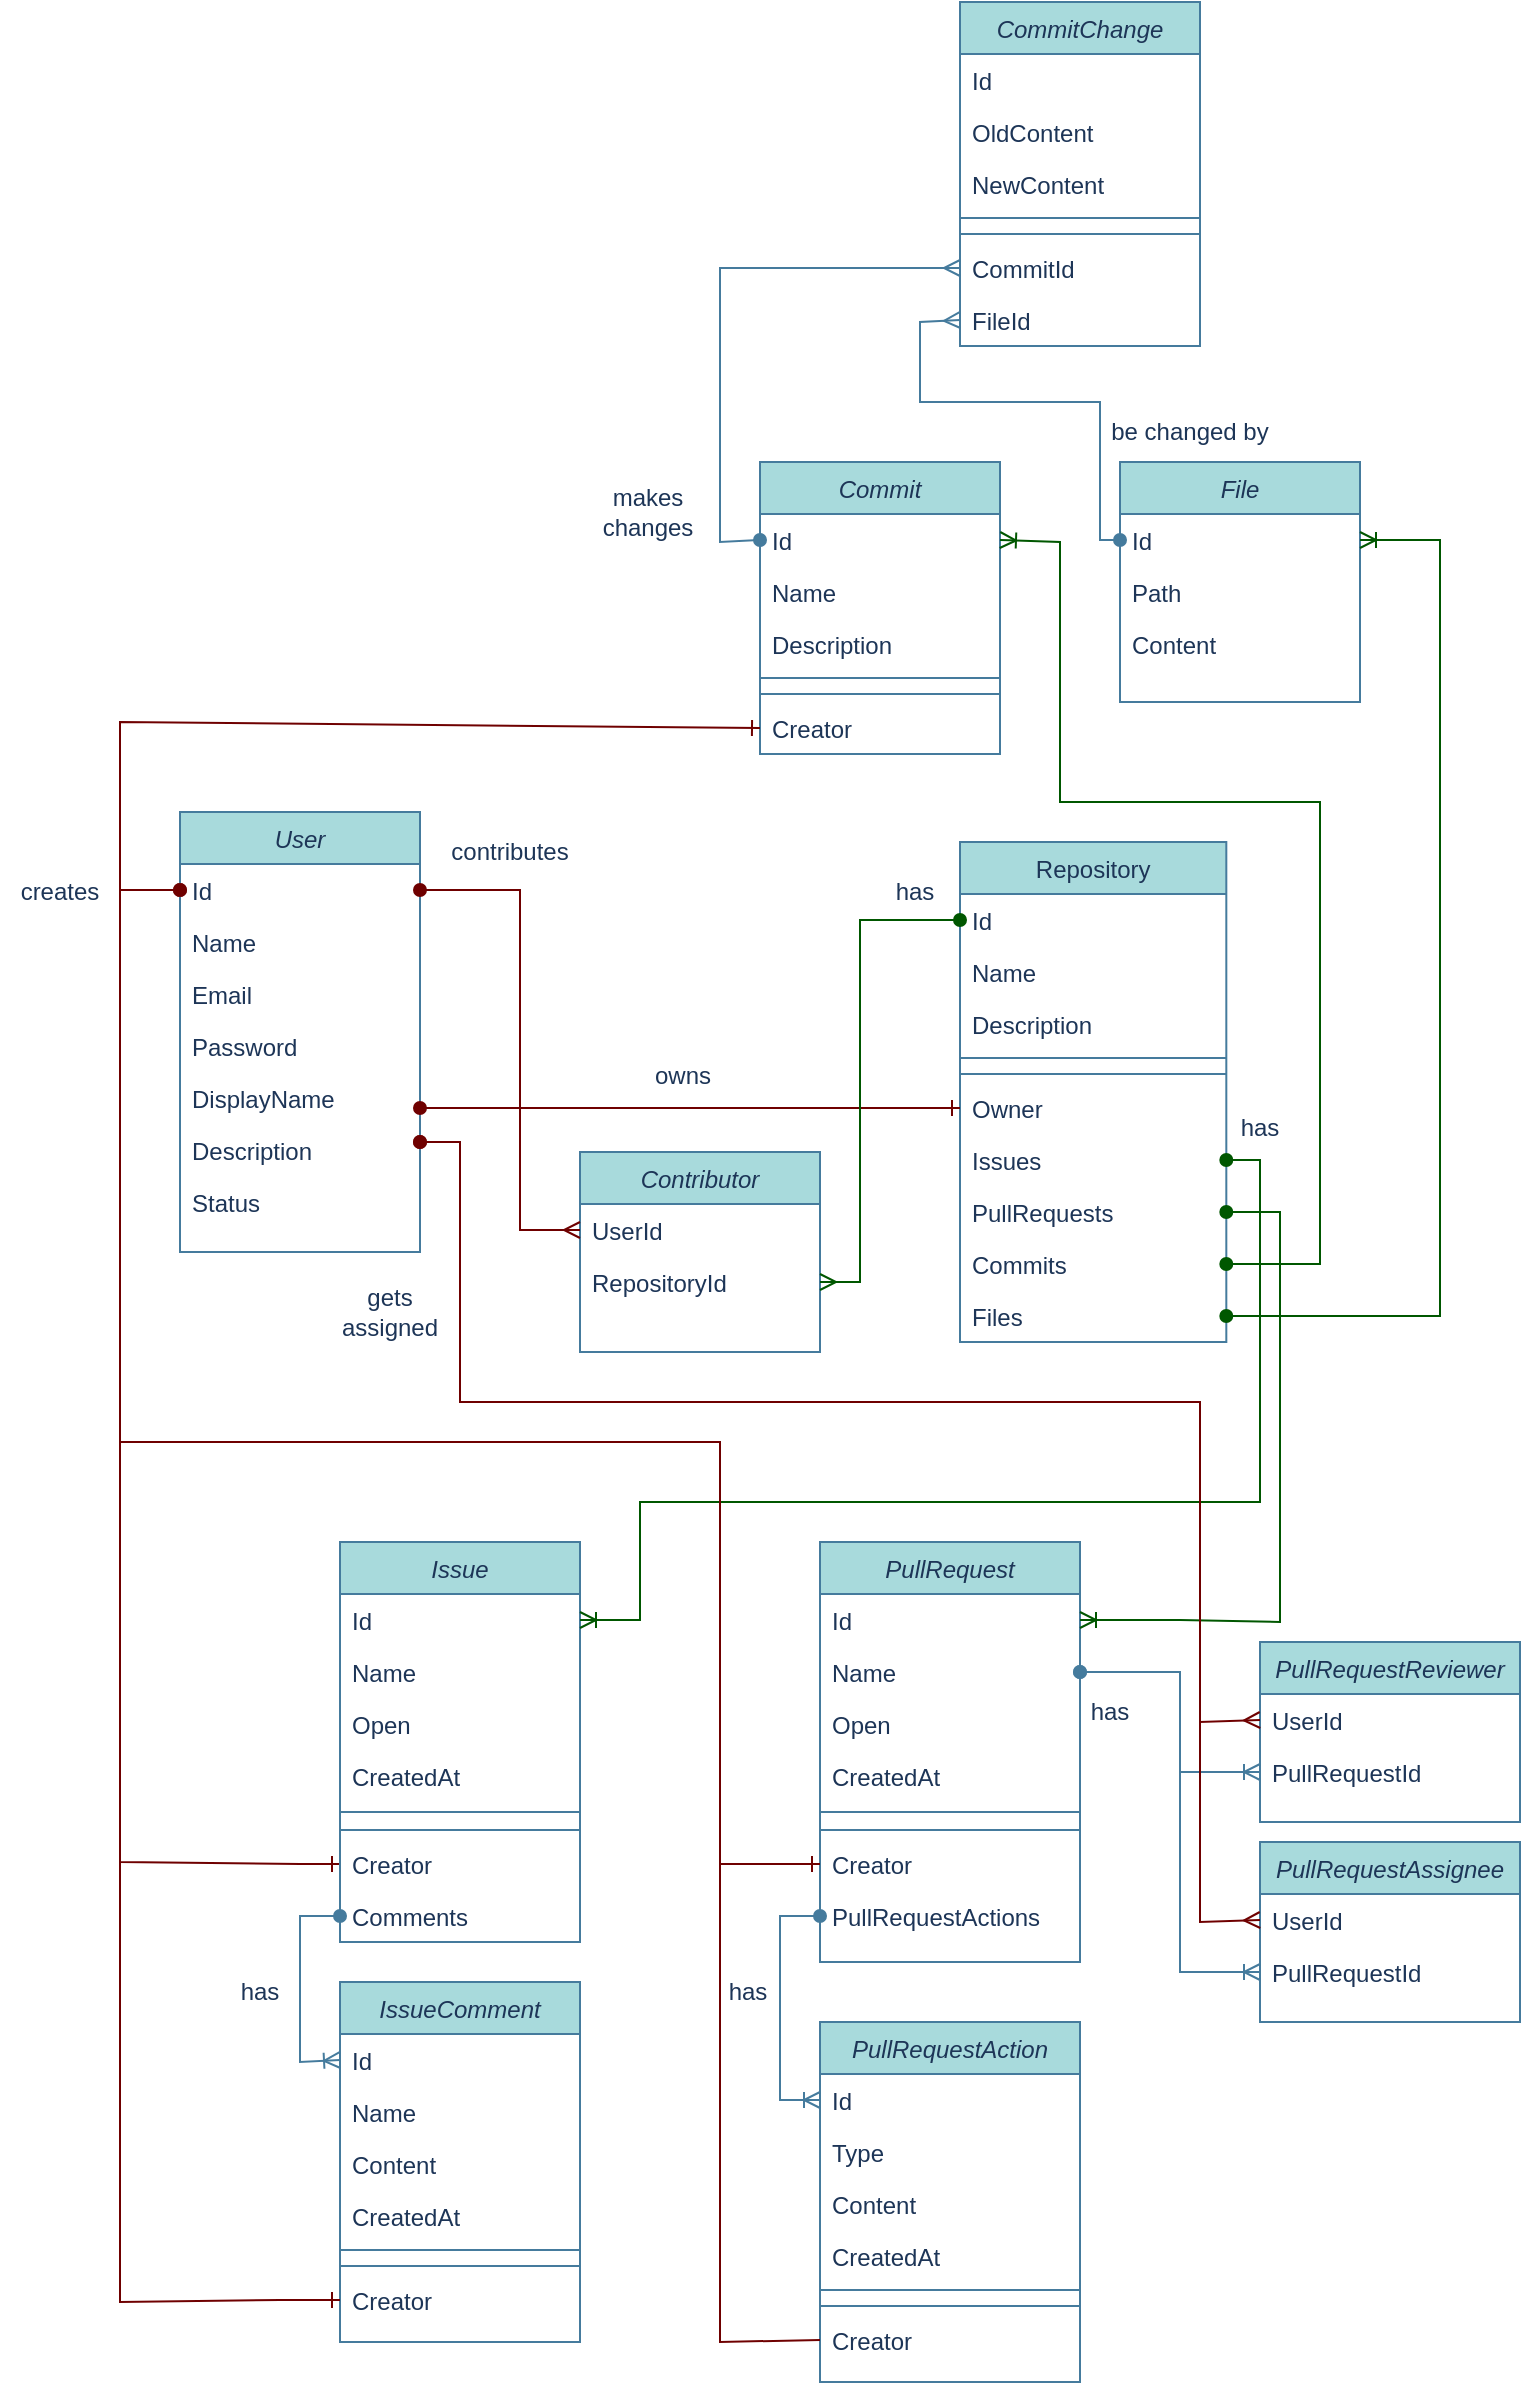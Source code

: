 <mxfile version="28.2.8">
  <diagram id="C5RBs43oDa-KdzZeNtuy" name="Page-1">
    <mxGraphModel grid="1" page="1" gridSize="10" guides="1" tooltips="1" connect="1" arrows="1" fold="1" pageScale="1" pageWidth="827" pageHeight="1169" math="0" shadow="0">
      <root>
        <mxCell id="WIyWlLk6GJQsqaUBKTNV-0" />
        <mxCell id="WIyWlLk6GJQsqaUBKTNV-1" parent="WIyWlLk6GJQsqaUBKTNV-0" />
        <mxCell id="IPH3DyYyY5wZ7ZlxbKDV-101" value="" style="endArrow=oval;html=1;rounded=0;strokeColor=#6F0000;fontColor=#1D3557;fillColor=#a20025;exitX=0;exitY=0.5;exitDx=0;exitDy=0;entryX=0;entryY=0.5;entryDx=0;entryDy=0;startArrow=ERone;startFill=0;endFill=1;" edge="1" parent="WIyWlLk6GJQsqaUBKTNV-1" source="IPH3DyYyY5wZ7ZlxbKDV-65" target="IPH3DyYyY5wZ7ZlxbKDV-20">
          <mxGeometry width="50" height="50" relative="1" as="geometry">
            <mxPoint x="290" y="800" as="sourcePoint" />
            <mxPoint x="340" y="750" as="targetPoint" />
            <Array as="points">
              <mxPoint x="240" y="891" />
              <mxPoint x="150" y="890" />
              <mxPoint x="150" y="404" />
            </Array>
          </mxGeometry>
        </mxCell>
        <mxCell id="zkfFHV4jXpPFQw0GAbJ--0" value="User" style="swimlane;fontStyle=2;align=center;verticalAlign=top;childLayout=stackLayout;horizontal=1;startSize=26;horizontalStack=0;resizeParent=1;resizeLast=0;collapsible=1;marginBottom=0;rounded=0;shadow=0;strokeWidth=1;labelBackgroundColor=none;fillColor=#A8DADC;strokeColor=#457B9D;fontColor=#1D3557;" vertex="1" parent="WIyWlLk6GJQsqaUBKTNV-1">
          <mxGeometry x="180" y="365" width="120" height="220" as="geometry">
            <mxRectangle x="220" y="120" width="160" height="26" as="alternateBounds" />
          </mxGeometry>
        </mxCell>
        <mxCell id="IPH3DyYyY5wZ7ZlxbKDV-20" value="Id" style="text;align=left;verticalAlign=top;spacingLeft=4;spacingRight=4;overflow=hidden;rotatable=0;points=[[0,0.5],[1,0.5]];portConstraint=eastwest;labelBackgroundColor=none;fontColor=#1D3557;" vertex="1" parent="zkfFHV4jXpPFQw0GAbJ--0">
          <mxGeometry y="26" width="120" height="26" as="geometry" />
        </mxCell>
        <mxCell id="zkfFHV4jXpPFQw0GAbJ--1" value="Name" style="text;align=left;verticalAlign=top;spacingLeft=4;spacingRight=4;overflow=hidden;rotatable=0;points=[[0,0.5],[1,0.5]];portConstraint=eastwest;labelBackgroundColor=none;fontColor=#1D3557;" vertex="1" parent="zkfFHV4jXpPFQw0GAbJ--0">
          <mxGeometry y="52" width="120" height="26" as="geometry" />
        </mxCell>
        <mxCell id="zkfFHV4jXpPFQw0GAbJ--2" value="Email" style="text;align=left;verticalAlign=top;spacingLeft=4;spacingRight=4;overflow=hidden;rotatable=0;points=[[0,0.5],[1,0.5]];portConstraint=eastwest;rounded=0;shadow=0;html=0;labelBackgroundColor=none;fontColor=#1D3557;" vertex="1" parent="zkfFHV4jXpPFQw0GAbJ--0">
          <mxGeometry y="78" width="120" height="26" as="geometry" />
        </mxCell>
        <mxCell id="zkfFHV4jXpPFQw0GAbJ--3" value="Password" style="text;align=left;verticalAlign=top;spacingLeft=4;spacingRight=4;overflow=hidden;rotatable=0;points=[[0,0.5],[1,0.5]];portConstraint=eastwest;rounded=0;shadow=0;html=0;labelBackgroundColor=none;fontColor=#1D3557;" vertex="1" parent="zkfFHV4jXpPFQw0GAbJ--0">
          <mxGeometry y="104" width="120" height="26" as="geometry" />
        </mxCell>
        <mxCell id="IPH3DyYyY5wZ7ZlxbKDV-9" value="DisplayName" style="text;align=left;verticalAlign=top;spacingLeft=4;spacingRight=4;overflow=hidden;rotatable=0;points=[[0,0.5],[1,0.5]];portConstraint=eastwest;rounded=0;shadow=0;html=0;labelBackgroundColor=none;fontColor=#1D3557;" vertex="1" parent="zkfFHV4jXpPFQw0GAbJ--0">
          <mxGeometry y="130" width="120" height="26" as="geometry" />
        </mxCell>
        <mxCell id="IPH3DyYyY5wZ7ZlxbKDV-12" value="Description" style="text;align=left;verticalAlign=top;spacingLeft=4;spacingRight=4;overflow=hidden;rotatable=0;points=[[0,0.5],[1,0.5]];portConstraint=eastwest;labelBackgroundColor=none;fontColor=#1D3557;" vertex="1" parent="zkfFHV4jXpPFQw0GAbJ--0">
          <mxGeometry y="156" width="120" height="26" as="geometry" />
        </mxCell>
        <mxCell id="IPH3DyYyY5wZ7ZlxbKDV-11" value="Status" style="text;align=left;verticalAlign=top;spacingLeft=4;spacingRight=4;overflow=hidden;rotatable=0;points=[[0,0.5],[1,0.5]];portConstraint=eastwest;labelBackgroundColor=none;fontColor=#1D3557;" vertex="1" parent="zkfFHV4jXpPFQw0GAbJ--0">
          <mxGeometry y="182" width="120" height="26" as="geometry" />
        </mxCell>
        <mxCell id="zkfFHV4jXpPFQw0GAbJ--17" value="Repository" style="swimlane;fontStyle=0;align=center;verticalAlign=top;childLayout=stackLayout;horizontal=1;startSize=26;horizontalStack=0;resizeParent=1;resizeLast=0;collapsible=1;marginBottom=0;rounded=0;shadow=0;strokeWidth=1;labelBackgroundColor=none;fillColor=#A8DADC;strokeColor=#457B9D;fontColor=#1D3557;" vertex="1" parent="WIyWlLk6GJQsqaUBKTNV-1">
          <mxGeometry x="570" y="380" width="133.16" height="250" as="geometry">
            <mxRectangle x="550" y="140" width="160" height="26" as="alternateBounds" />
          </mxGeometry>
        </mxCell>
        <mxCell id="zkfFHV4jXpPFQw0GAbJ--18" value="Id" style="text;align=left;verticalAlign=top;spacingLeft=4;spacingRight=4;overflow=hidden;rotatable=0;points=[[0,0.5],[1,0.5]];portConstraint=eastwest;labelBackgroundColor=none;fontColor=#1D3557;" vertex="1" parent="zkfFHV4jXpPFQw0GAbJ--17">
          <mxGeometry y="26" width="133.16" height="26" as="geometry" />
        </mxCell>
        <mxCell id="IPH3DyYyY5wZ7ZlxbKDV-104" value="Name" style="text;align=left;verticalAlign=top;spacingLeft=4;spacingRight=4;overflow=hidden;rotatable=0;points=[[0,0.5],[1,0.5]];portConstraint=eastwest;labelBackgroundColor=none;fontColor=#1D3557;" vertex="1" parent="zkfFHV4jXpPFQw0GAbJ--17">
          <mxGeometry y="52" width="133.16" height="26" as="geometry" />
        </mxCell>
        <mxCell id="zkfFHV4jXpPFQw0GAbJ--19" value="Description" style="text;align=left;verticalAlign=top;spacingLeft=4;spacingRight=4;overflow=hidden;rotatable=0;points=[[0,0.5],[1,0.5]];portConstraint=eastwest;rounded=0;shadow=0;html=0;labelBackgroundColor=none;fontColor=#1D3557;" vertex="1" parent="zkfFHV4jXpPFQw0GAbJ--17">
          <mxGeometry y="78" width="133.16" height="26" as="geometry" />
        </mxCell>
        <mxCell id="IPH3DyYyY5wZ7ZlxbKDV-14" value="" style="line;html=1;strokeWidth=1;align=left;verticalAlign=middle;spacingTop=-1;spacingLeft=3;spacingRight=3;rotatable=0;labelPosition=right;points=[];portConstraint=eastwest;labelBackgroundColor=none;fillColor=#A8DADC;strokeColor=#457B9D;fontColor=#1D3557;" vertex="1" parent="zkfFHV4jXpPFQw0GAbJ--17">
          <mxGeometry y="104" width="133.16" height="8" as="geometry" />
        </mxCell>
        <mxCell id="IPH3DyYyY5wZ7ZlxbKDV-15" value="" style="line;html=1;strokeWidth=1;align=left;verticalAlign=middle;spacingTop=-1;spacingLeft=3;spacingRight=3;rotatable=0;labelPosition=right;points=[];portConstraint=eastwest;labelBackgroundColor=none;fillColor=#A8DADC;strokeColor=#457B9D;fontColor=#1D3557;" vertex="1" parent="zkfFHV4jXpPFQw0GAbJ--17">
          <mxGeometry y="112" width="133.16" height="8" as="geometry" />
        </mxCell>
        <mxCell id="IPH3DyYyY5wZ7ZlxbKDV-13" value="Owner" style="text;align=left;verticalAlign=top;spacingLeft=4;spacingRight=4;overflow=hidden;rotatable=0;points=[[0,0.5],[1,0.5]];portConstraint=eastwest;labelBackgroundColor=none;fontColor=#1D3557;" vertex="1" parent="zkfFHV4jXpPFQw0GAbJ--17">
          <mxGeometry y="120" width="133.16" height="26" as="geometry" />
        </mxCell>
        <mxCell id="IPH3DyYyY5wZ7ZlxbKDV-17" value="Issues" style="text;align=left;verticalAlign=top;spacingLeft=4;spacingRight=4;overflow=hidden;rotatable=0;points=[[0,0.5],[1,0.5]];portConstraint=eastwest;labelBackgroundColor=none;fontColor=#1D3557;" vertex="1" parent="zkfFHV4jXpPFQw0GAbJ--17">
          <mxGeometry y="146" width="133.16" height="26" as="geometry" />
        </mxCell>
        <mxCell id="IPH3DyYyY5wZ7ZlxbKDV-18" value="PullRequests" style="text;align=left;verticalAlign=top;spacingLeft=4;spacingRight=4;overflow=hidden;rotatable=0;points=[[0,0.5],[1,0.5]];portConstraint=eastwest;labelBackgroundColor=none;fontColor=#1D3557;" vertex="1" parent="zkfFHV4jXpPFQw0GAbJ--17">
          <mxGeometry y="172" width="133.16" height="26" as="geometry" />
        </mxCell>
        <mxCell id="IPH3DyYyY5wZ7ZlxbKDV-19" value="Commits" style="text;align=left;verticalAlign=top;spacingLeft=4;spacingRight=4;overflow=hidden;rotatable=0;points=[[0,0.5],[1,0.5]];portConstraint=eastwest;labelBackgroundColor=none;fontColor=#1D3557;" vertex="1" parent="zkfFHV4jXpPFQw0GAbJ--17">
          <mxGeometry y="198" width="133.16" height="26" as="geometry" />
        </mxCell>
        <mxCell id="IPH3DyYyY5wZ7ZlxbKDV-21" value="Files" style="text;align=left;verticalAlign=top;spacingLeft=4;spacingRight=4;overflow=hidden;rotatable=0;points=[[0,0.5],[1,0.5]];portConstraint=eastwest;labelBackgroundColor=none;fontColor=#1D3557;" vertex="1" parent="zkfFHV4jXpPFQw0GAbJ--17">
          <mxGeometry y="224" width="133.16" height="26" as="geometry" />
        </mxCell>
        <mxCell id="zkfFHV4jXpPFQw0GAbJ--26" value="" style="endArrow=ERone;shadow=0;strokeWidth=1;rounded=0;curved=0;endFill=0;edgeStyle=elbowEdgeStyle;elbow=vertical;labelBackgroundColor=none;strokeColor=#6F0000;fontColor=default;startArrow=oval;startFill=1;entryX=0;entryY=0.5;entryDx=0;entryDy=0;fillColor=#a20025;" edge="1" parent="WIyWlLk6GJQsqaUBKTNV-1" source="zkfFHV4jXpPFQw0GAbJ--0" target="IPH3DyYyY5wZ7ZlxbKDV-13">
          <mxGeometry x="0.5" y="41" relative="1" as="geometry">
            <mxPoint x="380" y="192" as="sourcePoint" />
            <mxPoint x="540" y="192" as="targetPoint" />
            <mxPoint x="-40" y="32" as="offset" />
          </mxGeometry>
        </mxCell>
        <mxCell id="zkfFHV4jXpPFQw0GAbJ--29" value="owns" style="text;html=1;resizable=0;points=[];;align=center;verticalAlign=middle;labelBackgroundColor=none;rounded=0;shadow=0;strokeWidth=1;fontSize=12;fontColor=#1D3557;" vertex="1" connectable="0" parent="zkfFHV4jXpPFQw0GAbJ--26">
          <mxGeometry x="0.5" y="49" relative="1" as="geometry">
            <mxPoint x="-72" y="33" as="offset" />
          </mxGeometry>
        </mxCell>
        <mxCell id="IPH3DyYyY5wZ7ZlxbKDV-28" value="Commit" style="swimlane;fontStyle=2;align=center;verticalAlign=top;childLayout=stackLayout;horizontal=1;startSize=26;horizontalStack=0;resizeParent=1;resizeLast=0;collapsible=1;marginBottom=0;rounded=0;shadow=0;strokeWidth=1;labelBackgroundColor=none;fillColor=#A8DADC;strokeColor=#457B9D;fontColor=#1D3557;" vertex="1" parent="WIyWlLk6GJQsqaUBKTNV-1">
          <mxGeometry x="470" y="190" width="120" height="146" as="geometry">
            <mxRectangle x="220" y="120" width="160" height="26" as="alternateBounds" />
          </mxGeometry>
        </mxCell>
        <mxCell id="IPH3DyYyY5wZ7ZlxbKDV-29" value="Id" style="text;align=left;verticalAlign=top;spacingLeft=4;spacingRight=4;overflow=hidden;rotatable=0;points=[[0,0.5],[1,0.5]];portConstraint=eastwest;labelBackgroundColor=none;fontColor=#1D3557;" vertex="1" parent="IPH3DyYyY5wZ7ZlxbKDV-28">
          <mxGeometry y="26" width="120" height="26" as="geometry" />
        </mxCell>
        <mxCell id="IPH3DyYyY5wZ7ZlxbKDV-30" value="Name" style="text;align=left;verticalAlign=top;spacingLeft=4;spacingRight=4;overflow=hidden;rotatable=0;points=[[0,0.5],[1,0.5]];portConstraint=eastwest;labelBackgroundColor=none;fontColor=#1D3557;" vertex="1" parent="IPH3DyYyY5wZ7ZlxbKDV-28">
          <mxGeometry y="52" width="120" height="26" as="geometry" />
        </mxCell>
        <mxCell id="IPH3DyYyY5wZ7ZlxbKDV-31" value="Description" style="text;align=left;verticalAlign=top;spacingLeft=4;spacingRight=4;overflow=hidden;rotatable=0;points=[[0,0.5],[1,0.5]];portConstraint=eastwest;rounded=0;shadow=0;html=0;labelBackgroundColor=none;fontColor=#1D3557;" vertex="1" parent="IPH3DyYyY5wZ7ZlxbKDV-28">
          <mxGeometry y="78" width="120" height="26" as="geometry" />
        </mxCell>
        <mxCell id="IPH3DyYyY5wZ7ZlxbKDV-107" value="" style="line;html=1;strokeWidth=1;align=left;verticalAlign=middle;spacingTop=-1;spacingLeft=3;spacingRight=3;rotatable=0;labelPosition=right;points=[];portConstraint=eastwest;labelBackgroundColor=none;fillColor=#A8DADC;strokeColor=#457B9D;fontColor=#1D3557;" vertex="1" parent="IPH3DyYyY5wZ7ZlxbKDV-28">
          <mxGeometry y="104" width="120" height="8" as="geometry" />
        </mxCell>
        <mxCell id="IPH3DyYyY5wZ7ZlxbKDV-108" value="" style="line;html=1;strokeWidth=1;align=left;verticalAlign=middle;spacingTop=-1;spacingLeft=3;spacingRight=3;rotatable=0;labelPosition=right;points=[];portConstraint=eastwest;labelBackgroundColor=none;fillColor=#A8DADC;strokeColor=#457B9D;fontColor=#1D3557;" vertex="1" parent="IPH3DyYyY5wZ7ZlxbKDV-28">
          <mxGeometry y="112" width="120" height="8" as="geometry" />
        </mxCell>
        <mxCell id="IPH3DyYyY5wZ7ZlxbKDV-109" value="Creator" style="text;align=left;verticalAlign=top;spacingLeft=4;spacingRight=4;overflow=hidden;rotatable=0;points=[[0,0.5],[1,0.5]];portConstraint=eastwest;rounded=0;shadow=0;html=0;labelBackgroundColor=none;fontColor=#1D3557;" vertex="1" parent="IPH3DyYyY5wZ7ZlxbKDV-28">
          <mxGeometry y="120" width="120" height="26" as="geometry" />
        </mxCell>
        <mxCell id="IPH3DyYyY5wZ7ZlxbKDV-36" value="File" style="swimlane;fontStyle=2;align=center;verticalAlign=top;childLayout=stackLayout;horizontal=1;startSize=26;horizontalStack=0;resizeParent=1;resizeLast=0;collapsible=1;marginBottom=0;rounded=0;shadow=0;strokeWidth=1;labelBackgroundColor=none;fillColor=#A8DADC;strokeColor=#457B9D;fontColor=#1D3557;" vertex="1" parent="WIyWlLk6GJQsqaUBKTNV-1">
          <mxGeometry x="650" y="190" width="120" height="120" as="geometry">
            <mxRectangle x="220" y="120" width="160" height="26" as="alternateBounds" />
          </mxGeometry>
        </mxCell>
        <mxCell id="IPH3DyYyY5wZ7ZlxbKDV-37" value="Id" style="text;align=left;verticalAlign=top;spacingLeft=4;spacingRight=4;overflow=hidden;rotatable=0;points=[[0,0.5],[1,0.5]];portConstraint=eastwest;labelBackgroundColor=none;fontColor=#1D3557;" vertex="1" parent="IPH3DyYyY5wZ7ZlxbKDV-36">
          <mxGeometry y="26" width="120" height="26" as="geometry" />
        </mxCell>
        <mxCell id="IPH3DyYyY5wZ7ZlxbKDV-38" value="Path" style="text;align=left;verticalAlign=top;spacingLeft=4;spacingRight=4;overflow=hidden;rotatable=0;points=[[0,0.5],[1,0.5]];portConstraint=eastwest;labelBackgroundColor=none;fontColor=#1D3557;" vertex="1" parent="IPH3DyYyY5wZ7ZlxbKDV-36">
          <mxGeometry y="52" width="120" height="26" as="geometry" />
        </mxCell>
        <mxCell id="IPH3DyYyY5wZ7ZlxbKDV-39" value="Content" style="text;align=left;verticalAlign=top;spacingLeft=4;spacingRight=4;overflow=hidden;rotatable=0;points=[[0,0.5],[1,0.5]];portConstraint=eastwest;rounded=0;shadow=0;html=0;labelBackgroundColor=none;fontColor=#1D3557;" vertex="1" parent="IPH3DyYyY5wZ7ZlxbKDV-36">
          <mxGeometry y="78" width="120" height="26" as="geometry" />
        </mxCell>
        <mxCell id="IPH3DyYyY5wZ7ZlxbKDV-41" value="CommitChange" style="swimlane;fontStyle=2;align=center;verticalAlign=top;childLayout=stackLayout;horizontal=1;startSize=26;horizontalStack=0;resizeParent=1;resizeLast=0;collapsible=1;marginBottom=0;rounded=0;shadow=0;strokeWidth=1;labelBackgroundColor=none;fillColor=#A8DADC;strokeColor=#457B9D;fontColor=#1D3557;" vertex="1" parent="WIyWlLk6GJQsqaUBKTNV-1">
          <mxGeometry x="570" y="-40" width="120" height="172" as="geometry">
            <mxRectangle x="220" y="120" width="160" height="26" as="alternateBounds" />
          </mxGeometry>
        </mxCell>
        <mxCell id="IPH3DyYyY5wZ7ZlxbKDV-42" value="Id" style="text;align=left;verticalAlign=top;spacingLeft=4;spacingRight=4;overflow=hidden;rotatable=0;points=[[0,0.5],[1,0.5]];portConstraint=eastwest;labelBackgroundColor=none;fontColor=#1D3557;" vertex="1" parent="IPH3DyYyY5wZ7ZlxbKDV-41">
          <mxGeometry y="26" width="120" height="26" as="geometry" />
        </mxCell>
        <mxCell id="IPH3DyYyY5wZ7ZlxbKDV-43" value="OldContent" style="text;align=left;verticalAlign=top;spacingLeft=4;spacingRight=4;overflow=hidden;rotatable=0;points=[[0,0.5],[1,0.5]];portConstraint=eastwest;labelBackgroundColor=none;fontColor=#1D3557;" vertex="1" parent="IPH3DyYyY5wZ7ZlxbKDV-41">
          <mxGeometry y="52" width="120" height="26" as="geometry" />
        </mxCell>
        <mxCell id="IPH3DyYyY5wZ7ZlxbKDV-44" value="NewContent" style="text;align=left;verticalAlign=top;spacingLeft=4;spacingRight=4;overflow=hidden;rotatable=0;points=[[0,0.5],[1,0.5]];portConstraint=eastwest;rounded=0;shadow=0;html=0;labelBackgroundColor=none;fontColor=#1D3557;" vertex="1" parent="IPH3DyYyY5wZ7ZlxbKDV-41">
          <mxGeometry y="78" width="120" height="26" as="geometry" />
        </mxCell>
        <mxCell id="IPH3DyYyY5wZ7ZlxbKDV-118" value="" style="line;html=1;strokeWidth=1;align=left;verticalAlign=middle;spacingTop=-1;spacingLeft=3;spacingRight=3;rotatable=0;labelPosition=right;points=[];portConstraint=eastwest;labelBackgroundColor=none;fillColor=#A8DADC;strokeColor=#457B9D;fontColor=#1D3557;" vertex="1" parent="IPH3DyYyY5wZ7ZlxbKDV-41">
          <mxGeometry y="104" width="120" height="8" as="geometry" />
        </mxCell>
        <mxCell id="IPH3DyYyY5wZ7ZlxbKDV-119" value="" style="line;html=1;strokeWidth=1;align=left;verticalAlign=middle;spacingTop=-1;spacingLeft=3;spacingRight=3;rotatable=0;labelPosition=right;points=[];portConstraint=eastwest;labelBackgroundColor=none;fillColor=#A8DADC;strokeColor=#457B9D;fontColor=#1D3557;" vertex="1" parent="IPH3DyYyY5wZ7ZlxbKDV-41">
          <mxGeometry y="112" width="120" height="8" as="geometry" />
        </mxCell>
        <mxCell id="IPH3DyYyY5wZ7ZlxbKDV-120" value="CommitId" style="text;align=left;verticalAlign=top;spacingLeft=4;spacingRight=4;overflow=hidden;rotatable=0;points=[[0,0.5],[1,0.5]];portConstraint=eastwest;rounded=0;shadow=0;html=0;labelBackgroundColor=none;fontColor=#1D3557;" vertex="1" parent="IPH3DyYyY5wZ7ZlxbKDV-41">
          <mxGeometry y="120" width="120" height="26" as="geometry" />
        </mxCell>
        <mxCell id="IPH3DyYyY5wZ7ZlxbKDV-122" value="FileId" style="text;align=left;verticalAlign=top;spacingLeft=4;spacingRight=4;overflow=hidden;rotatable=0;points=[[0,0.5],[1,0.5]];portConstraint=eastwest;rounded=0;shadow=0;html=0;labelBackgroundColor=none;fontColor=#1D3557;" vertex="1" parent="IPH3DyYyY5wZ7ZlxbKDV-41">
          <mxGeometry y="146" width="120" height="26" as="geometry" />
        </mxCell>
        <mxCell id="IPH3DyYyY5wZ7ZlxbKDV-45" value="Issue" style="swimlane;fontStyle=2;align=center;verticalAlign=top;childLayout=stackLayout;horizontal=1;startSize=26;horizontalStack=0;resizeParent=1;resizeLast=0;collapsible=1;marginBottom=0;rounded=0;shadow=0;strokeWidth=1;labelBackgroundColor=none;fillColor=#A8DADC;strokeColor=#457B9D;fontColor=#1D3557;" vertex="1" parent="WIyWlLk6GJQsqaUBKTNV-1">
          <mxGeometry x="260" y="730" width="120" height="200" as="geometry">
            <mxRectangle x="220" y="120" width="160" height="26" as="alternateBounds" />
          </mxGeometry>
        </mxCell>
        <mxCell id="IPH3DyYyY5wZ7ZlxbKDV-46" value="Id" style="text;align=left;verticalAlign=top;spacingLeft=4;spacingRight=4;overflow=hidden;rotatable=0;points=[[0,0.5],[1,0.5]];portConstraint=eastwest;labelBackgroundColor=none;fontColor=#1D3557;" vertex="1" parent="IPH3DyYyY5wZ7ZlxbKDV-45">
          <mxGeometry y="26" width="120" height="26" as="geometry" />
        </mxCell>
        <mxCell id="IPH3DyYyY5wZ7ZlxbKDV-47" value="Name" style="text;align=left;verticalAlign=top;spacingLeft=4;spacingRight=4;overflow=hidden;rotatable=0;points=[[0,0.5],[1,0.5]];portConstraint=eastwest;labelBackgroundColor=none;fontColor=#1D3557;" vertex="1" parent="IPH3DyYyY5wZ7ZlxbKDV-45">
          <mxGeometry y="52" width="120" height="26" as="geometry" />
        </mxCell>
        <mxCell id="IPH3DyYyY5wZ7ZlxbKDV-48" value="Open" style="text;align=left;verticalAlign=top;spacingLeft=4;spacingRight=4;overflow=hidden;rotatable=0;points=[[0,0.5],[1,0.5]];portConstraint=eastwest;rounded=0;shadow=0;html=0;labelBackgroundColor=none;fontColor=#1D3557;" vertex="1" parent="IPH3DyYyY5wZ7ZlxbKDV-45">
          <mxGeometry y="78" width="120" height="26" as="geometry" />
        </mxCell>
        <mxCell id="IPH3DyYyY5wZ7ZlxbKDV-50" value="CreatedAt" style="text;align=left;verticalAlign=top;spacingLeft=4;spacingRight=4;overflow=hidden;rotatable=0;points=[[0,0.5],[1,0.5]];portConstraint=eastwest;rounded=0;shadow=0;html=0;labelBackgroundColor=none;fontColor=#1D3557;" vertex="1" parent="IPH3DyYyY5wZ7ZlxbKDV-45">
          <mxGeometry y="104" width="120" height="26" as="geometry" />
        </mxCell>
        <mxCell id="IPH3DyYyY5wZ7ZlxbKDV-63" value="" style="line;html=1;strokeWidth=1;align=left;verticalAlign=middle;spacingTop=-1;spacingLeft=3;spacingRight=3;rotatable=0;labelPosition=right;points=[];portConstraint=eastwest;labelBackgroundColor=none;fillColor=#A8DADC;strokeColor=#457B9D;fontColor=#1D3557;" vertex="1" parent="IPH3DyYyY5wZ7ZlxbKDV-45">
          <mxGeometry y="130" width="120" height="10" as="geometry" />
        </mxCell>
        <mxCell id="IPH3DyYyY5wZ7ZlxbKDV-64" value="" style="line;html=1;strokeWidth=1;align=left;verticalAlign=middle;spacingTop=-1;spacingLeft=3;spacingRight=3;rotatable=0;labelPosition=right;points=[];portConstraint=eastwest;labelBackgroundColor=none;fillColor=#A8DADC;strokeColor=#457B9D;fontColor=#1D3557;" vertex="1" parent="IPH3DyYyY5wZ7ZlxbKDV-45">
          <mxGeometry y="140" width="120" height="8" as="geometry" />
        </mxCell>
        <mxCell id="IPH3DyYyY5wZ7ZlxbKDV-65" value="Creator" style="text;align=left;verticalAlign=top;spacingLeft=4;spacingRight=4;overflow=hidden;rotatable=0;points=[[0,0.5],[1,0.5]];portConstraint=eastwest;rounded=0;shadow=0;html=0;labelBackgroundColor=none;fontColor=#1D3557;" vertex="1" parent="IPH3DyYyY5wZ7ZlxbKDV-45">
          <mxGeometry y="148" width="120" height="26" as="geometry" />
        </mxCell>
        <mxCell id="IPH3DyYyY5wZ7ZlxbKDV-99" value="Comments" style="text;align=left;verticalAlign=top;spacingLeft=4;spacingRight=4;overflow=hidden;rotatable=0;points=[[0,0.5],[1,0.5]];portConstraint=eastwest;rounded=0;shadow=0;html=0;labelBackgroundColor=none;fontColor=#1D3557;" vertex="1" parent="IPH3DyYyY5wZ7ZlxbKDV-45">
          <mxGeometry y="174" width="120" height="26" as="geometry" />
        </mxCell>
        <mxCell id="IPH3DyYyY5wZ7ZlxbKDV-51" value="IssueComment" style="swimlane;fontStyle=2;align=center;verticalAlign=top;childLayout=stackLayout;horizontal=1;startSize=26;horizontalStack=0;resizeParent=1;resizeLast=0;collapsible=1;marginBottom=0;rounded=0;shadow=0;strokeWidth=1;labelBackgroundColor=none;fillColor=#A8DADC;strokeColor=#457B9D;fontColor=#1D3557;" vertex="1" parent="WIyWlLk6GJQsqaUBKTNV-1">
          <mxGeometry x="260" y="950" width="120" height="180" as="geometry">
            <mxRectangle x="220" y="120" width="160" height="26" as="alternateBounds" />
          </mxGeometry>
        </mxCell>
        <mxCell id="IPH3DyYyY5wZ7ZlxbKDV-52" value="Id" style="text;align=left;verticalAlign=top;spacingLeft=4;spacingRight=4;overflow=hidden;rotatable=0;points=[[0,0.5],[1,0.5]];portConstraint=eastwest;labelBackgroundColor=none;fontColor=#1D3557;" vertex="1" parent="IPH3DyYyY5wZ7ZlxbKDV-51">
          <mxGeometry y="26" width="120" height="26" as="geometry" />
        </mxCell>
        <mxCell id="IPH3DyYyY5wZ7ZlxbKDV-53" value="Name" style="text;align=left;verticalAlign=top;spacingLeft=4;spacingRight=4;overflow=hidden;rotatable=0;points=[[0,0.5],[1,0.5]];portConstraint=eastwest;labelBackgroundColor=none;fontColor=#1D3557;" vertex="1" parent="IPH3DyYyY5wZ7ZlxbKDV-51">
          <mxGeometry y="52" width="120" height="26" as="geometry" />
        </mxCell>
        <mxCell id="IPH3DyYyY5wZ7ZlxbKDV-54" value="Content" style="text;align=left;verticalAlign=top;spacingLeft=4;spacingRight=4;overflow=hidden;rotatable=0;points=[[0,0.5],[1,0.5]];portConstraint=eastwest;rounded=0;shadow=0;html=0;labelBackgroundColor=none;fontColor=#1D3557;" vertex="1" parent="IPH3DyYyY5wZ7ZlxbKDV-51">
          <mxGeometry y="78" width="120" height="26" as="geometry" />
        </mxCell>
        <mxCell id="IPH3DyYyY5wZ7ZlxbKDV-55" value="CreatedAt" style="text;align=left;verticalAlign=top;spacingLeft=4;spacingRight=4;overflow=hidden;rotatable=0;points=[[0,0.5],[1,0.5]];portConstraint=eastwest;rounded=0;shadow=0;html=0;labelBackgroundColor=none;fontColor=#1D3557;" vertex="1" parent="IPH3DyYyY5wZ7ZlxbKDV-51">
          <mxGeometry y="104" width="120" height="26" as="geometry" />
        </mxCell>
        <mxCell id="IPH3DyYyY5wZ7ZlxbKDV-61" value="" style="line;html=1;strokeWidth=1;align=left;verticalAlign=middle;spacingTop=-1;spacingLeft=3;spacingRight=3;rotatable=0;labelPosition=right;points=[];portConstraint=eastwest;labelBackgroundColor=none;fillColor=#A8DADC;strokeColor=#457B9D;fontColor=#1D3557;" vertex="1" parent="IPH3DyYyY5wZ7ZlxbKDV-51">
          <mxGeometry y="130" width="120" height="8" as="geometry" />
        </mxCell>
        <mxCell id="IPH3DyYyY5wZ7ZlxbKDV-62" value="" style="line;html=1;strokeWidth=1;align=left;verticalAlign=middle;spacingTop=-1;spacingLeft=3;spacingRight=3;rotatable=0;labelPosition=right;points=[];portConstraint=eastwest;labelBackgroundColor=none;fillColor=#A8DADC;strokeColor=#457B9D;fontColor=#1D3557;" vertex="1" parent="IPH3DyYyY5wZ7ZlxbKDV-51">
          <mxGeometry y="138" width="120" height="8" as="geometry" />
        </mxCell>
        <mxCell id="IPH3DyYyY5wZ7ZlxbKDV-60" value="Creator" style="text;align=left;verticalAlign=top;spacingLeft=4;spacingRight=4;overflow=hidden;rotatable=0;points=[[0,0.5],[1,0.5]];portConstraint=eastwest;rounded=0;shadow=0;html=0;labelBackgroundColor=none;fontColor=#1D3557;" vertex="1" parent="IPH3DyYyY5wZ7ZlxbKDV-51">
          <mxGeometry y="146" width="120" height="26" as="geometry" />
        </mxCell>
        <mxCell id="IPH3DyYyY5wZ7ZlxbKDV-67" value="PullRequest" style="swimlane;fontStyle=2;align=center;verticalAlign=top;childLayout=stackLayout;horizontal=1;startSize=26;horizontalStack=0;resizeParent=1;resizeLast=0;collapsible=1;marginBottom=0;rounded=0;shadow=0;strokeWidth=1;labelBackgroundColor=none;fillColor=#A8DADC;strokeColor=#457B9D;fontColor=#1D3557;" vertex="1" parent="WIyWlLk6GJQsqaUBKTNV-1">
          <mxGeometry x="500" y="730" width="130" height="210" as="geometry">
            <mxRectangle x="220" y="120" width="160" height="26" as="alternateBounds" />
          </mxGeometry>
        </mxCell>
        <mxCell id="IPH3DyYyY5wZ7ZlxbKDV-68" value="Id" style="text;align=left;verticalAlign=top;spacingLeft=4;spacingRight=4;overflow=hidden;rotatable=0;points=[[0,0.5],[1,0.5]];portConstraint=eastwest;labelBackgroundColor=none;fontColor=#1D3557;" vertex="1" parent="IPH3DyYyY5wZ7ZlxbKDV-67">
          <mxGeometry y="26" width="130" height="26" as="geometry" />
        </mxCell>
        <mxCell id="IPH3DyYyY5wZ7ZlxbKDV-69" value="Name" style="text;align=left;verticalAlign=top;spacingLeft=4;spacingRight=4;overflow=hidden;rotatable=0;points=[[0,0.5],[1,0.5]];portConstraint=eastwest;labelBackgroundColor=none;fontColor=#1D3557;" vertex="1" parent="IPH3DyYyY5wZ7ZlxbKDV-67">
          <mxGeometry y="52" width="130" height="26" as="geometry" />
        </mxCell>
        <mxCell id="IPH3DyYyY5wZ7ZlxbKDV-70" value="Open" style="text;align=left;verticalAlign=top;spacingLeft=4;spacingRight=4;overflow=hidden;rotatable=0;points=[[0,0.5],[1,0.5]];portConstraint=eastwest;rounded=0;shadow=0;html=0;labelBackgroundColor=none;fontColor=#1D3557;" vertex="1" parent="IPH3DyYyY5wZ7ZlxbKDV-67">
          <mxGeometry y="78" width="130" height="26" as="geometry" />
        </mxCell>
        <mxCell id="IPH3DyYyY5wZ7ZlxbKDV-71" value="CreatedAt" style="text;align=left;verticalAlign=top;spacingLeft=4;spacingRight=4;overflow=hidden;rotatable=0;points=[[0,0.5],[1,0.5]];portConstraint=eastwest;rounded=0;shadow=0;html=0;labelBackgroundColor=none;fontColor=#1D3557;" vertex="1" parent="IPH3DyYyY5wZ7ZlxbKDV-67">
          <mxGeometry y="104" width="130" height="26" as="geometry" />
        </mxCell>
        <mxCell id="IPH3DyYyY5wZ7ZlxbKDV-72" value="" style="line;html=1;strokeWidth=1;align=left;verticalAlign=middle;spacingTop=-1;spacingLeft=3;spacingRight=3;rotatable=0;labelPosition=right;points=[];portConstraint=eastwest;labelBackgroundColor=none;fillColor=#A8DADC;strokeColor=#457B9D;fontColor=#1D3557;" vertex="1" parent="IPH3DyYyY5wZ7ZlxbKDV-67">
          <mxGeometry y="130" width="130" height="10" as="geometry" />
        </mxCell>
        <mxCell id="IPH3DyYyY5wZ7ZlxbKDV-73" value="" style="line;html=1;strokeWidth=1;align=left;verticalAlign=middle;spacingTop=-1;spacingLeft=3;spacingRight=3;rotatable=0;labelPosition=right;points=[];portConstraint=eastwest;labelBackgroundColor=none;fillColor=#A8DADC;strokeColor=#457B9D;fontColor=#1D3557;" vertex="1" parent="IPH3DyYyY5wZ7ZlxbKDV-67">
          <mxGeometry y="140" width="130" height="8" as="geometry" />
        </mxCell>
        <mxCell id="IPH3DyYyY5wZ7ZlxbKDV-74" value="Creator" style="text;align=left;verticalAlign=top;spacingLeft=4;spacingRight=4;overflow=hidden;rotatable=0;points=[[0,0.5],[1,0.5]];portConstraint=eastwest;rounded=0;shadow=0;html=0;labelBackgroundColor=none;fontColor=#1D3557;" vertex="1" parent="IPH3DyYyY5wZ7ZlxbKDV-67">
          <mxGeometry y="148" width="130" height="26" as="geometry" />
        </mxCell>
        <mxCell id="IPH3DyYyY5wZ7ZlxbKDV-75" value="PullRequestActions&#xa;" style="text;align=left;verticalAlign=top;spacingLeft=4;spacingRight=4;overflow=hidden;rotatable=0;points=[[0,0.5],[1,0.5]];portConstraint=eastwest;rounded=0;shadow=0;html=0;labelBackgroundColor=none;fontColor=#1D3557;" vertex="1" parent="IPH3DyYyY5wZ7ZlxbKDV-67">
          <mxGeometry y="174" width="130" height="26" as="geometry" />
        </mxCell>
        <mxCell id="IPH3DyYyY5wZ7ZlxbKDV-79" value="PullRequestAction" style="swimlane;fontStyle=2;align=center;verticalAlign=top;childLayout=stackLayout;horizontal=1;startSize=26;horizontalStack=0;resizeParent=1;resizeLast=0;collapsible=1;marginBottom=0;rounded=0;shadow=0;strokeWidth=1;labelBackgroundColor=none;fillColor=#A8DADC;strokeColor=#457B9D;fontColor=#1D3557;" vertex="1" parent="WIyWlLk6GJQsqaUBKTNV-1">
          <mxGeometry x="500" y="970" width="130" height="180" as="geometry">
            <mxRectangle x="220" y="120" width="160" height="26" as="alternateBounds" />
          </mxGeometry>
        </mxCell>
        <mxCell id="IPH3DyYyY5wZ7ZlxbKDV-80" value="Id" style="text;align=left;verticalAlign=top;spacingLeft=4;spacingRight=4;overflow=hidden;rotatable=0;points=[[0,0.5],[1,0.5]];portConstraint=eastwest;labelBackgroundColor=none;fontColor=#1D3557;" vertex="1" parent="IPH3DyYyY5wZ7ZlxbKDV-79">
          <mxGeometry y="26" width="130" height="26" as="geometry" />
        </mxCell>
        <mxCell id="IPH3DyYyY5wZ7ZlxbKDV-81" value="Type" style="text;align=left;verticalAlign=top;spacingLeft=4;spacingRight=4;overflow=hidden;rotatable=0;points=[[0,0.5],[1,0.5]];portConstraint=eastwest;labelBackgroundColor=none;fontColor=#1D3557;" vertex="1" parent="IPH3DyYyY5wZ7ZlxbKDV-79">
          <mxGeometry y="52" width="130" height="26" as="geometry" />
        </mxCell>
        <mxCell id="IPH3DyYyY5wZ7ZlxbKDV-82" value="Content" style="text;align=left;verticalAlign=top;spacingLeft=4;spacingRight=4;overflow=hidden;rotatable=0;points=[[0,0.5],[1,0.5]];portConstraint=eastwest;rounded=0;shadow=0;html=0;labelBackgroundColor=none;fontColor=#1D3557;" vertex="1" parent="IPH3DyYyY5wZ7ZlxbKDV-79">
          <mxGeometry y="78" width="130" height="26" as="geometry" />
        </mxCell>
        <mxCell id="IPH3DyYyY5wZ7ZlxbKDV-83" value="CreatedAt" style="text;align=left;verticalAlign=top;spacingLeft=4;spacingRight=4;overflow=hidden;rotatable=0;points=[[0,0.5],[1,0.5]];portConstraint=eastwest;rounded=0;shadow=0;html=0;labelBackgroundColor=none;fontColor=#1D3557;" vertex="1" parent="IPH3DyYyY5wZ7ZlxbKDV-79">
          <mxGeometry y="104" width="130" height="26" as="geometry" />
        </mxCell>
        <mxCell id="IPH3DyYyY5wZ7ZlxbKDV-84" value="" style="line;html=1;strokeWidth=1;align=left;verticalAlign=middle;spacingTop=-1;spacingLeft=3;spacingRight=3;rotatable=0;labelPosition=right;points=[];portConstraint=eastwest;labelBackgroundColor=none;fillColor=#A8DADC;strokeColor=#457B9D;fontColor=#1D3557;" vertex="1" parent="IPH3DyYyY5wZ7ZlxbKDV-79">
          <mxGeometry y="130" width="130" height="8" as="geometry" />
        </mxCell>
        <mxCell id="IPH3DyYyY5wZ7ZlxbKDV-85" value="" style="line;html=1;strokeWidth=1;align=left;verticalAlign=middle;spacingTop=-1;spacingLeft=3;spacingRight=3;rotatable=0;labelPosition=right;points=[];portConstraint=eastwest;labelBackgroundColor=none;fillColor=#A8DADC;strokeColor=#457B9D;fontColor=#1D3557;" vertex="1" parent="IPH3DyYyY5wZ7ZlxbKDV-79">
          <mxGeometry y="138" width="130" height="8" as="geometry" />
        </mxCell>
        <mxCell id="IPH3DyYyY5wZ7ZlxbKDV-86" value="Creator" style="text;align=left;verticalAlign=top;spacingLeft=4;spacingRight=4;overflow=hidden;rotatable=0;points=[[0,0.5],[1,0.5]];portConstraint=eastwest;rounded=0;shadow=0;html=0;labelBackgroundColor=none;fontColor=#1D3557;" vertex="1" parent="IPH3DyYyY5wZ7ZlxbKDV-79">
          <mxGeometry y="146" width="130" height="26" as="geometry" />
        </mxCell>
        <mxCell id="IPH3DyYyY5wZ7ZlxbKDV-87" value="Contributor" style="swimlane;fontStyle=2;align=center;verticalAlign=top;childLayout=stackLayout;horizontal=1;startSize=26;horizontalStack=0;resizeParent=1;resizeLast=0;collapsible=1;marginBottom=0;rounded=0;shadow=0;strokeWidth=1;labelBackgroundColor=none;fillColor=#A8DADC;strokeColor=#457B9D;fontColor=#1D3557;" vertex="1" parent="WIyWlLk6GJQsqaUBKTNV-1">
          <mxGeometry x="380" y="535" width="120" height="100" as="geometry">
            <mxRectangle x="220" y="120" width="160" height="26" as="alternateBounds" />
          </mxGeometry>
        </mxCell>
        <mxCell id="IPH3DyYyY5wZ7ZlxbKDV-88" value="UserId" style="text;align=left;verticalAlign=top;spacingLeft=4;spacingRight=4;overflow=hidden;rotatable=0;points=[[0,0.5],[1,0.5]];portConstraint=eastwest;labelBackgroundColor=none;fontColor=#1D3557;" vertex="1" parent="IPH3DyYyY5wZ7ZlxbKDV-87">
          <mxGeometry y="26" width="120" height="26" as="geometry" />
        </mxCell>
        <mxCell id="IPH3DyYyY5wZ7ZlxbKDV-89" value="RepositoryId" style="text;align=left;verticalAlign=top;spacingLeft=4;spacingRight=4;overflow=hidden;rotatable=0;points=[[0,0.5],[1,0.5]];portConstraint=eastwest;labelBackgroundColor=none;fontColor=#1D3557;" vertex="1" parent="IPH3DyYyY5wZ7ZlxbKDV-87">
          <mxGeometry y="52" width="120" height="26" as="geometry" />
        </mxCell>
        <mxCell id="IPH3DyYyY5wZ7ZlxbKDV-95" value="" style="endArrow=oval;html=1;rounded=0;strokeColor=#005700;fontColor=#1D3557;fillColor=#008a00;entryX=0;entryY=0.5;entryDx=0;entryDy=0;exitX=1;exitY=0.5;exitDx=0;exitDy=0;startArrow=ERmany;startFill=0;endFill=1;" edge="1" parent="WIyWlLk6GJQsqaUBKTNV-1" source="IPH3DyYyY5wZ7ZlxbKDV-89" target="zkfFHV4jXpPFQw0GAbJ--18">
          <mxGeometry width="50" height="50" relative="1" as="geometry">
            <mxPoint x="490" y="600" as="sourcePoint" />
            <mxPoint x="570" y="498" as="targetPoint" />
            <Array as="points">
              <mxPoint x="520" y="600" />
              <mxPoint x="520" y="419" />
            </Array>
          </mxGeometry>
        </mxCell>
        <mxCell id="IPH3DyYyY5wZ7ZlxbKDV-96" value="" style="endArrow=oval;html=1;rounded=0;strokeColor=#6F0000;fontColor=#1D3557;fillColor=#a20025;exitX=0;exitY=0.5;exitDx=0;exitDy=0;entryX=1;entryY=0.5;entryDx=0;entryDy=0;startArrow=ERmany;startFill=0;endFill=1;" edge="1" parent="WIyWlLk6GJQsqaUBKTNV-1" source="IPH3DyYyY5wZ7ZlxbKDV-88" target="IPH3DyYyY5wZ7ZlxbKDV-20">
          <mxGeometry width="50" height="50" relative="1" as="geometry">
            <mxPoint x="720" y="470" as="sourcePoint" />
            <mxPoint x="770" y="420" as="targetPoint" />
            <Array as="points">
              <mxPoint x="350" y="574" />
              <mxPoint x="350" y="404" />
            </Array>
          </mxGeometry>
        </mxCell>
        <mxCell id="IPH3DyYyY5wZ7ZlxbKDV-98" value="" style="endArrow=oval;html=1;rounded=0;strokeColor=#457B9D;fontColor=#1D3557;fillColor=#A8DADC;exitX=0;exitY=0.5;exitDx=0;exitDy=0;startArrow=ERoneToMany;startFill=0;endFill=1;entryX=0;entryY=0.5;entryDx=0;entryDy=0;" edge="1" parent="WIyWlLk6GJQsqaUBKTNV-1" source="IPH3DyYyY5wZ7ZlxbKDV-52" target="IPH3DyYyY5wZ7ZlxbKDV-99">
          <mxGeometry width="50" height="50" relative="1" as="geometry">
            <mxPoint x="430" y="950" as="sourcePoint" />
            <mxPoint x="227" y="832" as="targetPoint" />
            <Array as="points">
              <mxPoint x="240" y="990" />
              <mxPoint x="240" y="917" />
            </Array>
          </mxGeometry>
        </mxCell>
        <mxCell id="IPH3DyYyY5wZ7ZlxbKDV-102" value="" style="endArrow=oval;html=1;rounded=0;strokeColor=#6F0000;fontColor=#1D3557;fillColor=#a20025;exitX=0;exitY=0.5;exitDx=0;exitDy=0;startArrow=ERone;startFill=0;endFill=1;entryX=0;entryY=0.5;entryDx=0;entryDy=0;" edge="1" parent="WIyWlLk6GJQsqaUBKTNV-1" source="IPH3DyYyY5wZ7ZlxbKDV-60" target="IPH3DyYyY5wZ7ZlxbKDV-20">
          <mxGeometry width="50" height="50" relative="1" as="geometry">
            <mxPoint x="210" y="976" as="sourcePoint" />
            <mxPoint x="250" y="590" as="targetPoint" />
            <Array as="points">
              <mxPoint x="230" y="1109" />
              <mxPoint x="150" y="1110" />
              <mxPoint x="150" y="404" />
            </Array>
          </mxGeometry>
        </mxCell>
        <mxCell id="IPH3DyYyY5wZ7ZlxbKDV-114" value="" style="endArrow=ERoneToMany;html=1;rounded=0;strokeColor=#005700;fontColor=#1D3557;fillColor=#008a00;exitX=1;exitY=0.5;exitDx=0;exitDy=0;entryX=1;entryY=0.5;entryDx=0;entryDy=0;endFill=0;startArrow=oval;startFill=1;" edge="1" parent="WIyWlLk6GJQsqaUBKTNV-1" source="IPH3DyYyY5wZ7ZlxbKDV-21" target="IPH3DyYyY5wZ7ZlxbKDV-37">
          <mxGeometry width="50" height="50" relative="1" as="geometry">
            <mxPoint x="550" y="430" as="sourcePoint" />
            <mxPoint x="600" y="380" as="targetPoint" />
            <Array as="points">
              <mxPoint x="810" y="617" />
              <mxPoint x="810" y="229" />
            </Array>
          </mxGeometry>
        </mxCell>
        <mxCell id="IPH3DyYyY5wZ7ZlxbKDV-115" value="" style="endArrow=ERoneToMany;html=1;rounded=0;strokeColor=#005700;fontColor=#1D3557;fillColor=#008a00;exitX=1;exitY=0.5;exitDx=0;exitDy=0;entryX=1;entryY=0.5;entryDx=0;entryDy=0;endFill=0;startArrow=oval;startFill=1;" edge="1" parent="WIyWlLk6GJQsqaUBKTNV-1" source="IPH3DyYyY5wZ7ZlxbKDV-19" target="IPH3DyYyY5wZ7ZlxbKDV-29">
          <mxGeometry width="50" height="50" relative="1" as="geometry">
            <mxPoint x="770" y="988" as="sourcePoint" />
            <mxPoint x="837" y="600" as="targetPoint" />
            <Array as="points">
              <mxPoint x="750" y="591" />
              <mxPoint x="750" y="360" />
              <mxPoint x="620" y="360" />
              <mxPoint x="620" y="230" />
            </Array>
          </mxGeometry>
        </mxCell>
        <mxCell id="IPH3DyYyY5wZ7ZlxbKDV-116" value="" style="endArrow=ERoneToMany;html=1;rounded=0;strokeColor=#005700;fontColor=#1D3557;fillColor=#008a00;exitX=1;exitY=0.5;exitDx=0;exitDy=0;entryX=1;entryY=0.5;entryDx=0;entryDy=0;endFill=0;startArrow=oval;startFill=1;" edge="1" parent="WIyWlLk6GJQsqaUBKTNV-1" source="IPH3DyYyY5wZ7ZlxbKDV-18" target="IPH3DyYyY5wZ7ZlxbKDV-68">
          <mxGeometry width="50" height="50" relative="1" as="geometry">
            <mxPoint x="843" y="1042" as="sourcePoint" />
            <mxPoint x="730" y="680" as="targetPoint" />
            <Array as="points">
              <mxPoint x="730" y="565" />
              <mxPoint x="730" y="680" />
              <mxPoint x="730" y="770" />
              <mxPoint x="680" y="769" />
            </Array>
          </mxGeometry>
        </mxCell>
        <mxCell id="IPH3DyYyY5wZ7ZlxbKDV-117" value="" style="endArrow=ERoneToMany;html=1;rounded=0;strokeColor=#005700;fontColor=#1D3557;fillColor=#008a00;exitX=1;exitY=0.5;exitDx=0;exitDy=0;entryX=1;entryY=0.5;entryDx=0;entryDy=0;endFill=0;startArrow=oval;startFill=1;" edge="1" parent="WIyWlLk6GJQsqaUBKTNV-1" source="IPH3DyYyY5wZ7ZlxbKDV-17" target="IPH3DyYyY5wZ7ZlxbKDV-46">
          <mxGeometry width="50" height="50" relative="1" as="geometry">
            <mxPoint x="700" y="690" as="sourcePoint" />
            <mxPoint x="720" y="700" as="targetPoint" />
            <Array as="points">
              <mxPoint x="720" y="539" />
              <mxPoint x="720" y="710" />
              <mxPoint x="410" y="710" />
              <mxPoint x="410" y="769" />
            </Array>
          </mxGeometry>
        </mxCell>
        <mxCell id="IPH3DyYyY5wZ7ZlxbKDV-121" value="" style="endArrow=ERone;html=1;rounded=0;strokeColor=#6F0000;fontColor=#1D3557;fillColor=#a20025;exitX=0;exitY=0.5;exitDx=0;exitDy=0;entryX=0;entryY=0.5;entryDx=0;entryDy=0;endFill=0;" edge="1" parent="WIyWlLk6GJQsqaUBKTNV-1" source="IPH3DyYyY5wZ7ZlxbKDV-20" target="IPH3DyYyY5wZ7ZlxbKDV-109">
          <mxGeometry width="50" height="50" relative="1" as="geometry">
            <mxPoint x="660" y="380" as="sourcePoint" />
            <mxPoint x="710" y="330" as="targetPoint" />
            <Array as="points">
              <mxPoint x="150" y="404" />
              <mxPoint x="150" y="320" />
            </Array>
          </mxGeometry>
        </mxCell>
        <mxCell id="IPH3DyYyY5wZ7ZlxbKDV-123" value="" style="endArrow=ERmany;html=1;rounded=0;strokeColor=#457B9D;fontColor=#1D3557;fillColor=#A8DADC;exitX=0;exitY=0.5;exitDx=0;exitDy=0;entryX=0;entryY=0.5;entryDx=0;entryDy=0;endFill=0;startArrow=oval;startFill=1;" edge="1" parent="WIyWlLk6GJQsqaUBKTNV-1" source="IPH3DyYyY5wZ7ZlxbKDV-37" target="IPH3DyYyY5wZ7ZlxbKDV-122">
          <mxGeometry width="50" height="50" relative="1" as="geometry">
            <mxPoint x="600" y="200" as="sourcePoint" />
            <mxPoint x="650" y="150" as="targetPoint" />
            <Array as="points">
              <mxPoint x="640" y="229" />
              <mxPoint x="640" y="160" />
              <mxPoint x="550" y="160" />
              <mxPoint x="550" y="120" />
            </Array>
          </mxGeometry>
        </mxCell>
        <mxCell id="IPH3DyYyY5wZ7ZlxbKDV-124" value="" style="endArrow=ERmany;html=1;rounded=0;strokeColor=#457B9D;fontColor=#1D3557;fillColor=#A8DADC;exitX=0;exitY=0.5;exitDx=0;exitDy=0;entryX=0;entryY=0.5;entryDx=0;entryDy=0;endFill=0;startArrow=oval;startFill=1;" edge="1" parent="WIyWlLk6GJQsqaUBKTNV-1" source="IPH3DyYyY5wZ7ZlxbKDV-29" target="IPH3DyYyY5wZ7ZlxbKDV-120">
          <mxGeometry width="50" height="50" relative="1" as="geometry">
            <mxPoint x="600" y="200" as="sourcePoint" />
            <mxPoint x="650" y="150" as="targetPoint" />
            <Array as="points">
              <mxPoint x="450" y="230" />
              <mxPoint x="450" y="93" />
            </Array>
          </mxGeometry>
        </mxCell>
        <mxCell id="IPH3DyYyY5wZ7ZlxbKDV-125" value="" style="endArrow=none;html=1;rounded=0;strokeColor=#6F0000;fontColor=#1D3557;fillColor=#a20025;exitX=0;exitY=0.5;exitDx=0;exitDy=0;entryX=0;entryY=0.5;entryDx=0;entryDy=0;endFill=0;startArrow=ERone;startFill=0;" edge="1" parent="WIyWlLk6GJQsqaUBKTNV-1" source="IPH3DyYyY5wZ7ZlxbKDV-74" target="IPH3DyYyY5wZ7ZlxbKDV-20">
          <mxGeometry width="50" height="50" relative="1" as="geometry">
            <mxPoint x="600" y="1020" as="sourcePoint" />
            <mxPoint x="440" y="890" as="targetPoint" />
            <Array as="points">
              <mxPoint x="450" y="891" />
              <mxPoint x="450" y="680" />
              <mxPoint x="150" y="680" />
              <mxPoint x="150" y="404" />
            </Array>
          </mxGeometry>
        </mxCell>
        <mxCell id="IPH3DyYyY5wZ7ZlxbKDV-126" value="" style="endArrow=oval;html=1;rounded=0;strokeColor=#457B9D;fontColor=#1D3557;fillColor=#A8DADC;exitX=0;exitY=0.5;exitDx=0;exitDy=0;entryX=0;entryY=0.5;entryDx=0;entryDy=0;startArrow=ERoneToMany;startFill=0;endFill=1;" edge="1" parent="WIyWlLk6GJQsqaUBKTNV-1" source="IPH3DyYyY5wZ7ZlxbKDV-80" target="IPH3DyYyY5wZ7ZlxbKDV-75">
          <mxGeometry width="50" height="50" relative="1" as="geometry">
            <mxPoint x="600" y="1020" as="sourcePoint" />
            <mxPoint x="650" y="970" as="targetPoint" />
            <Array as="points">
              <mxPoint x="480" y="1009" />
              <mxPoint x="480" y="917" />
            </Array>
          </mxGeometry>
        </mxCell>
        <mxCell id="IPH3DyYyY5wZ7ZlxbKDV-127" value="creates" style="text;html=1;whiteSpace=wrap;strokeColor=none;fillColor=none;align=center;verticalAlign=middle;rounded=0;fontColor=#1D3557;" vertex="1" parent="WIyWlLk6GJQsqaUBKTNV-1">
          <mxGeometry x="90" y="390" width="60" height="30" as="geometry" />
        </mxCell>
        <mxCell id="IPH3DyYyY5wZ7ZlxbKDV-129" value="contributes" style="text;html=1;whiteSpace=wrap;strokeColor=none;fillColor=none;align=center;verticalAlign=middle;rounded=0;fontColor=#1D3557;" vertex="1" parent="WIyWlLk6GJQsqaUBKTNV-1">
          <mxGeometry x="310" y="370" width="70" height="30" as="geometry" />
        </mxCell>
        <mxCell id="IPH3DyYyY5wZ7ZlxbKDV-131" value="has" style="text;html=1;whiteSpace=wrap;strokeColor=none;fillColor=none;align=center;verticalAlign=middle;rounded=0;fontColor=#1D3557;" vertex="1" parent="WIyWlLk6GJQsqaUBKTNV-1">
          <mxGeometry x="700" y="510" width="40" height="25" as="geometry" />
        </mxCell>
        <mxCell id="IPH3DyYyY5wZ7ZlxbKDV-133" value="makes changes" style="text;html=1;whiteSpace=wrap;strokeColor=none;fillColor=none;align=center;verticalAlign=middle;rounded=0;fontColor=#1D3557;" vertex="1" parent="WIyWlLk6GJQsqaUBKTNV-1">
          <mxGeometry x="384" y="200" width="60" height="30" as="geometry" />
        </mxCell>
        <mxCell id="IPH3DyYyY5wZ7ZlxbKDV-134" value="be changed by" style="text;html=1;whiteSpace=wrap;strokeColor=none;fillColor=none;align=center;verticalAlign=middle;rounded=0;fontColor=#1D3557;" vertex="1" parent="WIyWlLk6GJQsqaUBKTNV-1">
          <mxGeometry x="640" y="160" width="90" height="30" as="geometry" />
        </mxCell>
        <mxCell id="IPH3DyYyY5wZ7ZlxbKDV-135" value="" style="endArrow=none;html=1;rounded=0;strokeColor=#6F0000;fontColor=#1D3557;fillColor=#a20025;entryX=0;entryY=0.5;entryDx=0;entryDy=0;exitX=0;exitY=0.5;exitDx=0;exitDy=0;" edge="1" parent="WIyWlLk6GJQsqaUBKTNV-1" source="IPH3DyYyY5wZ7ZlxbKDV-86" target="IPH3DyYyY5wZ7ZlxbKDV-20">
          <mxGeometry width="50" height="50" relative="1" as="geometry">
            <mxPoint x="540" y="710" as="sourcePoint" />
            <mxPoint x="590" y="660" as="targetPoint" />
            <Array as="points">
              <mxPoint x="450" y="1130" />
              <mxPoint x="450" y="680" />
              <mxPoint x="150" y="680" />
              <mxPoint x="150" y="404" />
            </Array>
          </mxGeometry>
        </mxCell>
        <mxCell id="IPH3DyYyY5wZ7ZlxbKDV-137" value="PullRequestReviewer" style="swimlane;fontStyle=2;align=center;verticalAlign=top;childLayout=stackLayout;horizontal=1;startSize=26;horizontalStack=0;resizeParent=1;resizeLast=0;collapsible=1;marginBottom=0;rounded=0;shadow=0;strokeWidth=1;labelBackgroundColor=none;fillColor=#A8DADC;strokeColor=#457B9D;fontColor=#1D3557;" vertex="1" parent="WIyWlLk6GJQsqaUBKTNV-1">
          <mxGeometry x="720" y="780" width="130" height="90" as="geometry">
            <mxRectangle x="220" y="120" width="160" height="26" as="alternateBounds" />
          </mxGeometry>
        </mxCell>
        <mxCell id="IPH3DyYyY5wZ7ZlxbKDV-138" value="UserId" style="text;align=left;verticalAlign=top;spacingLeft=4;spacingRight=4;overflow=hidden;rotatable=0;points=[[0,0.5],[1,0.5]];portConstraint=eastwest;labelBackgroundColor=none;fontColor=#1D3557;" vertex="1" parent="IPH3DyYyY5wZ7ZlxbKDV-137">
          <mxGeometry y="26" width="130" height="26" as="geometry" />
        </mxCell>
        <mxCell id="IPH3DyYyY5wZ7ZlxbKDV-139" value="PullRequestId" style="text;align=left;verticalAlign=top;spacingLeft=4;spacingRight=4;overflow=hidden;rotatable=0;points=[[0,0.5],[1,0.5]];portConstraint=eastwest;labelBackgroundColor=none;fontColor=#1D3557;" vertex="1" parent="IPH3DyYyY5wZ7ZlxbKDV-137">
          <mxGeometry y="52" width="130" height="26" as="geometry" />
        </mxCell>
        <mxCell id="IPH3DyYyY5wZ7ZlxbKDV-149" value="PullRequestAssignee" style="swimlane;fontStyle=2;align=center;verticalAlign=top;childLayout=stackLayout;horizontal=1;startSize=26;horizontalStack=0;resizeParent=1;resizeLast=0;collapsible=1;marginBottom=0;rounded=0;shadow=0;strokeWidth=1;labelBackgroundColor=none;fillColor=#A8DADC;strokeColor=#457B9D;fontColor=#1D3557;" vertex="1" parent="WIyWlLk6GJQsqaUBKTNV-1">
          <mxGeometry x="720" y="880" width="130" height="90" as="geometry">
            <mxRectangle x="220" y="120" width="160" height="26" as="alternateBounds" />
          </mxGeometry>
        </mxCell>
        <mxCell id="IPH3DyYyY5wZ7ZlxbKDV-150" value="UserId" style="text;align=left;verticalAlign=top;spacingLeft=4;spacingRight=4;overflow=hidden;rotatable=0;points=[[0,0.5],[1,0.5]];portConstraint=eastwest;labelBackgroundColor=none;fontColor=#1D3557;" vertex="1" parent="IPH3DyYyY5wZ7ZlxbKDV-149">
          <mxGeometry y="26" width="130" height="26" as="geometry" />
        </mxCell>
        <mxCell id="IPH3DyYyY5wZ7ZlxbKDV-151" value="PullRequestId" style="text;align=left;verticalAlign=top;spacingLeft=4;spacingRight=4;overflow=hidden;rotatable=0;points=[[0,0.5],[1,0.5]];portConstraint=eastwest;labelBackgroundColor=none;fontColor=#1D3557;" vertex="1" parent="IPH3DyYyY5wZ7ZlxbKDV-149">
          <mxGeometry y="52" width="130" height="26" as="geometry" />
        </mxCell>
        <mxCell id="IPH3DyYyY5wZ7ZlxbKDV-152" value="has" style="text;html=1;whiteSpace=wrap;strokeColor=none;fillColor=none;align=center;verticalAlign=middle;rounded=0;fontColor=#1D3557;" vertex="1" parent="WIyWlLk6GJQsqaUBKTNV-1">
          <mxGeometry x="530" y="390" width="35" height="30" as="geometry" />
        </mxCell>
        <mxCell id="IPH3DyYyY5wZ7ZlxbKDV-153" value="has" style="text;html=1;whiteSpace=wrap;strokeColor=none;fillColor=none;align=center;verticalAlign=middle;rounded=0;fontColor=#1D3557;" vertex="1" parent="WIyWlLk6GJQsqaUBKTNV-1">
          <mxGeometry x="200" y="940" width="40" height="30" as="geometry" />
        </mxCell>
        <mxCell id="IPH3DyYyY5wZ7ZlxbKDV-154" value="has" style="text;html=1;whiteSpace=wrap;strokeColor=none;fillColor=none;align=center;verticalAlign=middle;rounded=0;fontColor=#1D3557;" vertex="1" parent="WIyWlLk6GJQsqaUBKTNV-1">
          <mxGeometry x="444" y="940" width="40" height="30" as="geometry" />
        </mxCell>
        <mxCell id="IPH3DyYyY5wZ7ZlxbKDV-155" value="" style="endArrow=ERoneToMany;html=1;rounded=0;strokeColor=#457B9D;fontColor=#1D3557;fillColor=#A8DADC;exitX=1;exitY=0.5;exitDx=0;exitDy=0;entryX=0;entryY=0.5;entryDx=0;entryDy=0;endFill=0;startArrow=oval;startFill=1;" edge="1" parent="WIyWlLk6GJQsqaUBKTNV-1" source="IPH3DyYyY5wZ7ZlxbKDV-69" target="IPH3DyYyY5wZ7ZlxbKDV-139">
          <mxGeometry width="50" height="50" relative="1" as="geometry">
            <mxPoint x="610" y="890" as="sourcePoint" />
            <mxPoint x="660" y="840" as="targetPoint" />
            <Array as="points">
              <mxPoint x="680" y="795" />
              <mxPoint x="680" y="845" />
            </Array>
          </mxGeometry>
        </mxCell>
        <mxCell id="IPH3DyYyY5wZ7ZlxbKDV-156" value="" style="endArrow=ERoneToMany;html=1;rounded=0;strokeColor=#457B9D;fontColor=#1D3557;fillColor=#A8DADC;exitX=1;exitY=0.5;exitDx=0;exitDy=0;entryX=0;entryY=0.5;entryDx=0;entryDy=0;endFill=0;startArrow=oval;startFill=1;" edge="1" parent="WIyWlLk6GJQsqaUBKTNV-1" source="IPH3DyYyY5wZ7ZlxbKDV-69" target="IPH3DyYyY5wZ7ZlxbKDV-151">
          <mxGeometry width="50" height="50" relative="1" as="geometry">
            <mxPoint x="680" y="850" as="sourcePoint" />
            <mxPoint x="770" y="900" as="targetPoint" />
            <Array as="points">
              <mxPoint x="680" y="795" />
              <mxPoint x="680" y="945" />
            </Array>
          </mxGeometry>
        </mxCell>
        <mxCell id="IPH3DyYyY5wZ7ZlxbKDV-159" value="has" style="text;html=1;whiteSpace=wrap;strokeColor=none;fillColor=none;align=center;verticalAlign=middle;rounded=0;fontColor=#1D3557;" vertex="1" parent="WIyWlLk6GJQsqaUBKTNV-1">
          <mxGeometry x="630" y="800" width="30" height="30" as="geometry" />
        </mxCell>
        <mxCell id="IPH3DyYyY5wZ7ZlxbKDV-163" value="" style="endArrow=oval;html=1;rounded=0;strokeColor=#6F0000;fontColor=#1D3557;fillColor=#a20025;exitX=0;exitY=0.5;exitDx=0;exitDy=0;startArrow=ERmany;startFill=0;endFill=1;" edge="1" parent="WIyWlLk6GJQsqaUBKTNV-1" source="IPH3DyYyY5wZ7ZlxbKDV-138">
          <mxGeometry width="50" height="50" relative="1" as="geometry">
            <mxPoint x="340" y="820" as="sourcePoint" />
            <mxPoint x="300" y="530" as="targetPoint" />
            <Array as="points">
              <mxPoint x="690" y="820" />
              <mxPoint x="690" y="660" />
              <mxPoint x="320" y="660" />
              <mxPoint x="320" y="530" />
            </Array>
          </mxGeometry>
        </mxCell>
        <mxCell id="IPH3DyYyY5wZ7ZlxbKDV-164" value="gets assigned" style="text;html=1;whiteSpace=wrap;strokeColor=none;fillColor=none;align=center;verticalAlign=middle;rounded=0;fontColor=#1D3557;" vertex="1" parent="WIyWlLk6GJQsqaUBKTNV-1">
          <mxGeometry x="260" y="600" width="50" height="30" as="geometry" />
        </mxCell>
        <mxCell id="IPH3DyYyY5wZ7ZlxbKDV-165" value="" style="endArrow=oval;html=1;rounded=0;strokeColor=#6F0000;fontColor=#1D3557;fillColor=#a20025;exitX=0;exitY=0.5;exitDx=0;exitDy=0;startArrow=ERmany;startFill=0;endFill=1;" edge="1" parent="WIyWlLk6GJQsqaUBKTNV-1" source="IPH3DyYyY5wZ7ZlxbKDV-150">
          <mxGeometry width="50" height="50" relative="1" as="geometry">
            <mxPoint x="810" y="949" as="sourcePoint" />
            <mxPoint x="300" y="530" as="targetPoint" />
            <Array as="points">
              <mxPoint x="690" y="920" />
              <mxPoint x="690" y="660" />
              <mxPoint x="320" y="660" />
              <mxPoint x="320" y="530" />
            </Array>
          </mxGeometry>
        </mxCell>
      </root>
    </mxGraphModel>
  </diagram>
</mxfile>

